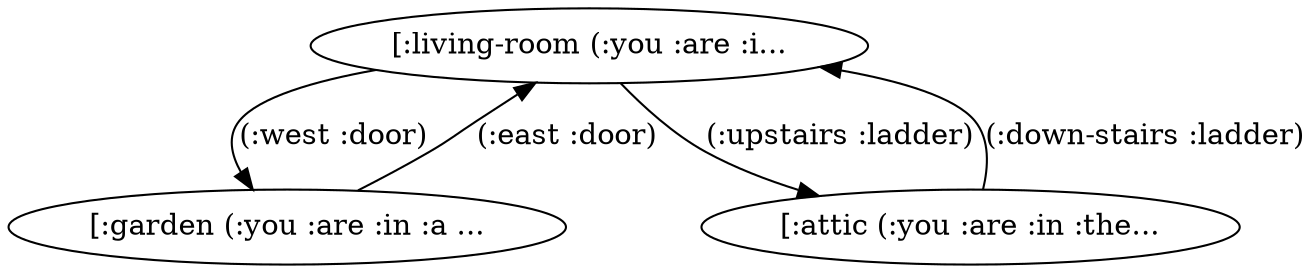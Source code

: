 digraph{living_room[label="[:living-room (:you :are :i..."];garden[label="[:garden (:you :are :in :a ..."];attic[label="[:attic (:you :are :in :the..."];living_room->garden[label="(:west :door)"];living_room->attic[label="(:upstairs :ladder)"];garden->living_room[label="(:east :door)"];attic->living_room[label="(:down-stairs :ladder)"];}